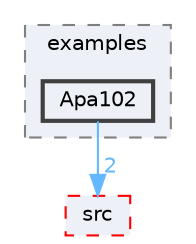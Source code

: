 digraph "FastLED/FastLED/examples/Apa102"
{
 // LATEX_PDF_SIZE
  bgcolor="transparent";
  edge [fontname=Helvetica,fontsize=10,labelfontname=Helvetica,labelfontsize=10];
  node [fontname=Helvetica,fontsize=10,shape=box,height=0.2,width=0.4];
  compound=true
  subgraph clusterdir_999a185a1a47b3a763bb04a7a263eb0d {
    graph [ bgcolor="#edf0f7", pencolor="grey50", label="examples", fontname=Helvetica,fontsize=10 style="filled,dashed", URL="dir_999a185a1a47b3a763bb04a7a263eb0d.html",tooltip=""]
  dir_35c6375464a936a4bdb42a0d4035abb1 [label="Apa102", fillcolor="#edf0f7", color="grey25", style="filled,bold", URL="dir_35c6375464a936a4bdb42a0d4035abb1.html",tooltip=""];
  }
  dir_e6a3de723047763e6a27a3cab040759e [label="src", fillcolor="#edf0f7", color="red", style="filled,dashed", URL="dir_e6a3de723047763e6a27a3cab040759e.html",tooltip=""];
  dir_35c6375464a936a4bdb42a0d4035abb1->dir_e6a3de723047763e6a27a3cab040759e [headlabel="2", labeldistance=1.5 headhref="dir_000003_000075.html" href="dir_000003_000075.html" color="steelblue1" fontcolor="steelblue1"];
}
